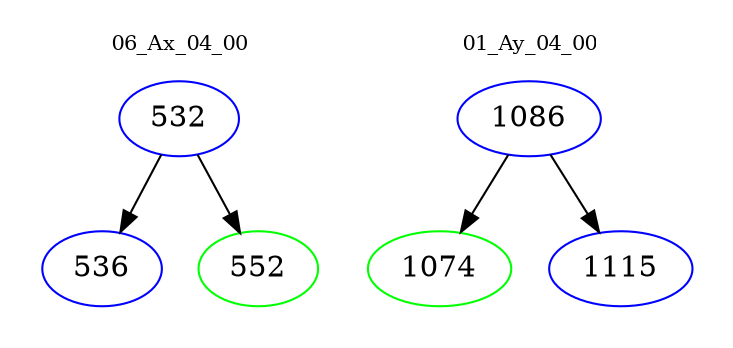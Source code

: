 digraph{
subgraph cluster_0 {
color = white
label = "06_Ax_04_00";
fontsize=10;
T0_532 [label="532", color="blue"]
T0_532 -> T0_536 [color="black"]
T0_536 [label="536", color="blue"]
T0_532 -> T0_552 [color="black"]
T0_552 [label="552", color="green"]
}
subgraph cluster_1 {
color = white
label = "01_Ay_04_00";
fontsize=10;
T1_1086 [label="1086", color="blue"]
T1_1086 -> T1_1074 [color="black"]
T1_1074 [label="1074", color="green"]
T1_1086 -> T1_1115 [color="black"]
T1_1115 [label="1115", color="blue"]
}
}
